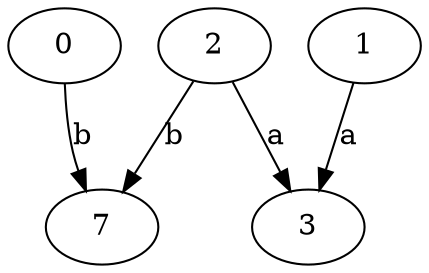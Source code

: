 strict digraph  {
0;
1;
2;
3;
7;
0 -> 7  [label=b];
1 -> 3  [label=a];
2 -> 3  [label=a];
2 -> 7  [label=b];
}
